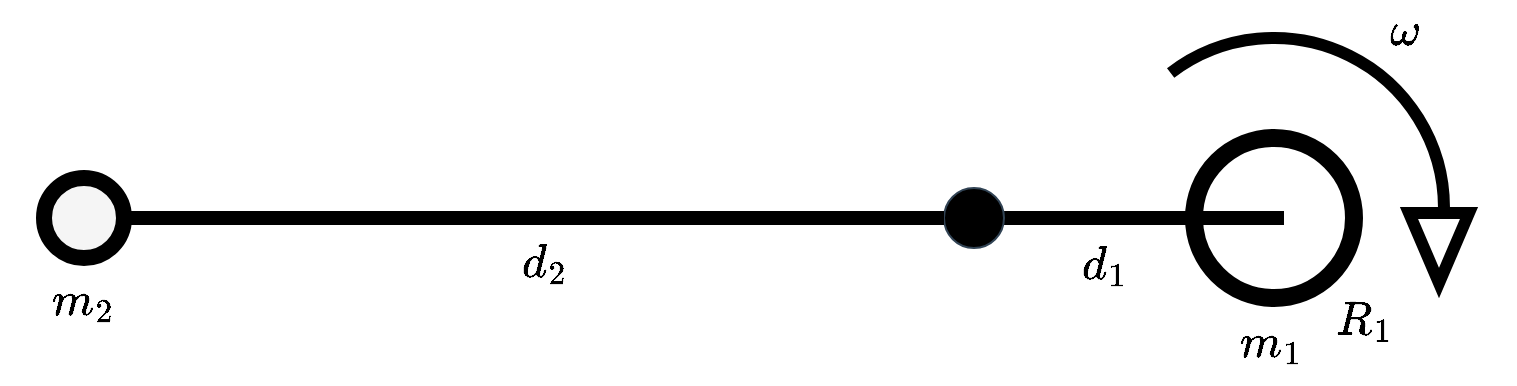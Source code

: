 <mxfile version="17.2.2" type="github">
  <diagram id="vw0osyHE8EjjYchKXd36" name="Page-1">
    <mxGraphModel dx="1002" dy="664" grid="1" gridSize="10" guides="1" tooltips="1" connect="1" arrows="1" fold="1" page="1" pageScale="1" pageWidth="850" pageHeight="1100" math="1" shadow="0">
      <root>
        <mxCell id="0" />
        <mxCell id="1" parent="0" />
        <mxCell id="9uNRMu9eZSkaDnIiAzZb-10" value="" style="endArrow=none;html=1;rounded=0;fontSize=20;strokeColor=#000000;strokeWidth=7;startArrow=none;" parent="1" source="9uNRMu9eZSkaDnIiAzZb-11" edge="1">
          <mxGeometry width="50" height="50" relative="1" as="geometry">
            <mxPoint x="380" y="380" as="sourcePoint" />
            <mxPoint x="700" y="380" as="targetPoint" />
          </mxGeometry>
        </mxCell>
        <mxCell id="9uNRMu9eZSkaDnIiAzZb-6" value="" style="ellipse;whiteSpace=wrap;html=1;aspect=fixed;fontSize=20;strokeColor=#000000;strokeWidth=9;fillColor=none;" parent="1" vertex="1">
          <mxGeometry x="655" y="340" width="80" height="80" as="geometry" />
        </mxCell>
        <mxCell id="9uNRMu9eZSkaDnIiAzZb-8" value="" style="verticalLabelPosition=bottom;verticalAlign=top;html=1;shape=mxgraph.basic.arc;startAngle=0.896;endAngle=0.25;fontSize=20;strokeColor=#000000;strokeWidth=6;fillColor=none;" parent="1" vertex="1">
          <mxGeometry x="610" y="290" width="170" height="170" as="geometry" />
        </mxCell>
        <mxCell id="9uNRMu9eZSkaDnIiAzZb-9" value="" style="triangle;whiteSpace=wrap;html=1;fontSize=20;strokeColor=#000000;strokeWidth=6;fillColor=none;rotation=90;" parent="1" vertex="1">
          <mxGeometry x="760" y="380" width="35" height="30" as="geometry" />
        </mxCell>
        <mxCell id="9uNRMu9eZSkaDnIiAzZb-11" value="" style="ellipse;whiteSpace=wrap;html=1;fillColor=#000000;strokeColor=#314354;fontColor=#ffffff;rotation=90;" parent="1" vertex="1">
          <mxGeometry x="530" y="365" width="30" height="30" as="geometry" />
        </mxCell>
        <mxCell id="9uNRMu9eZSkaDnIiAzZb-12" value="" style="endArrow=none;html=1;rounded=0;fontSize=20;strokeColor=#000000;strokeWidth=7;" parent="1" source="9uNRMu9eZSkaDnIiAzZb-13" target="9uNRMu9eZSkaDnIiAzZb-11" edge="1">
          <mxGeometry width="50" height="50" relative="1" as="geometry">
            <mxPoint x="130" y="380" as="sourcePoint" />
            <mxPoint x="670.0" y="380" as="targetPoint" />
          </mxGeometry>
        </mxCell>
        <mxCell id="9uNRMu9eZSkaDnIiAzZb-13" value="" style="ellipse;whiteSpace=wrap;html=1;fillColor=#f5f5f5;strokeColor=#000000;fontColor=#333333;strokeWidth=8;" parent="1" vertex="1">
          <mxGeometry x="80" y="360" width="40" height="40" as="geometry" />
        </mxCell>
        <mxCell id="hFTANaaNQR_KezgNLYcb-1" value="$$m_2$$" style="text;html=1;strokeColor=none;fillColor=none;align=center;verticalAlign=middle;whiteSpace=wrap;rounded=0;fontStyle=2;fontSize=20;" parent="1" vertex="1">
          <mxGeometry x="70" y="406" width="60" height="30" as="geometry" />
        </mxCell>
        <mxCell id="hFTANaaNQR_KezgNLYcb-2" value="&lt;div style=&quot;font-size: 20px;&quot;&gt;$$m_1$$&lt;/div&gt;" style="text;html=1;strokeColor=none;fillColor=none;align=center;verticalAlign=middle;whiteSpace=wrap;rounded=0;fontStyle=2;fontSize=20;" parent="1" vertex="1">
          <mxGeometry x="664" y="427" width="60" height="30" as="geometry" />
        </mxCell>
        <mxCell id="hFTANaaNQR_KezgNLYcb-4" value="$$\omega$$" style="text;html=1;strokeColor=none;fillColor=none;align=center;verticalAlign=middle;whiteSpace=wrap;rounded=0;fontStyle=0;fontSize=20;" parent="1" vertex="1">
          <mxGeometry x="730" y="271" width="60" height="30" as="geometry" />
        </mxCell>
        <mxCell id="hFTANaaNQR_KezgNLYcb-5" value="$$d_1$$" style="text;html=1;strokeColor=none;fillColor=none;align=center;verticalAlign=middle;whiteSpace=wrap;rounded=0;fontSize=20;fontStyle=2" parent="1" vertex="1">
          <mxGeometry x="580" y="388" width="60" height="30" as="geometry" />
        </mxCell>
        <mxCell id="hFTANaaNQR_KezgNLYcb-7" value="$$d_2$$" style="text;html=1;strokeColor=none;fillColor=none;align=center;verticalAlign=middle;whiteSpace=wrap;rounded=0;fontSize=20;fontStyle=2" parent="1" vertex="1">
          <mxGeometry x="300" y="387" width="60" height="30" as="geometry" />
        </mxCell>
        <mxCell id="hFTANaaNQR_KezgNLYcb-9" value="&lt;div&gt;$$R_1$$&lt;/div&gt;" style="text;html=1;strokeColor=none;fillColor=none;align=center;verticalAlign=middle;whiteSpace=wrap;rounded=0;fontSize=20;fontStyle=2" parent="1" vertex="1">
          <mxGeometry x="710" y="416" width="60" height="30" as="geometry" />
        </mxCell>
      </root>
    </mxGraphModel>
  </diagram>
</mxfile>
